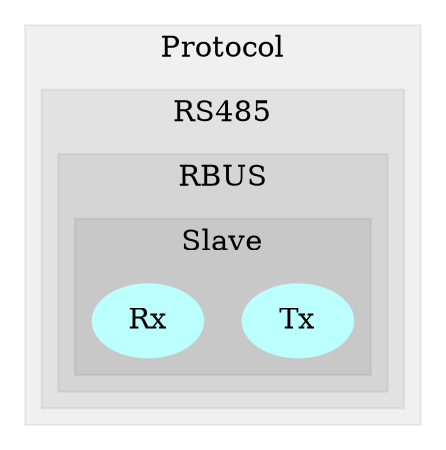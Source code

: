 digraph G {
size="6,4";
ratio="fill";
subgraph cluster_0 {
label="Protocol";
color="#0000000F";
style="filled";
subgraph cluster_1 {
label="RS485";
color="#0000000F";
style="filled";
subgraph cluster_2 {
label="RBUS";
color="#0000000F";
style="filled";
subgraph cluster_3 {
label="Slave";
color="#0000000F";
style="filled";
u0[label="Tx",style="filled",fillcolor="#bbffff",penwidth="0"];
u1[label="Rx",style="filled",fillcolor="#bbffff",penwidth="0"];

}

}

}

}

}
